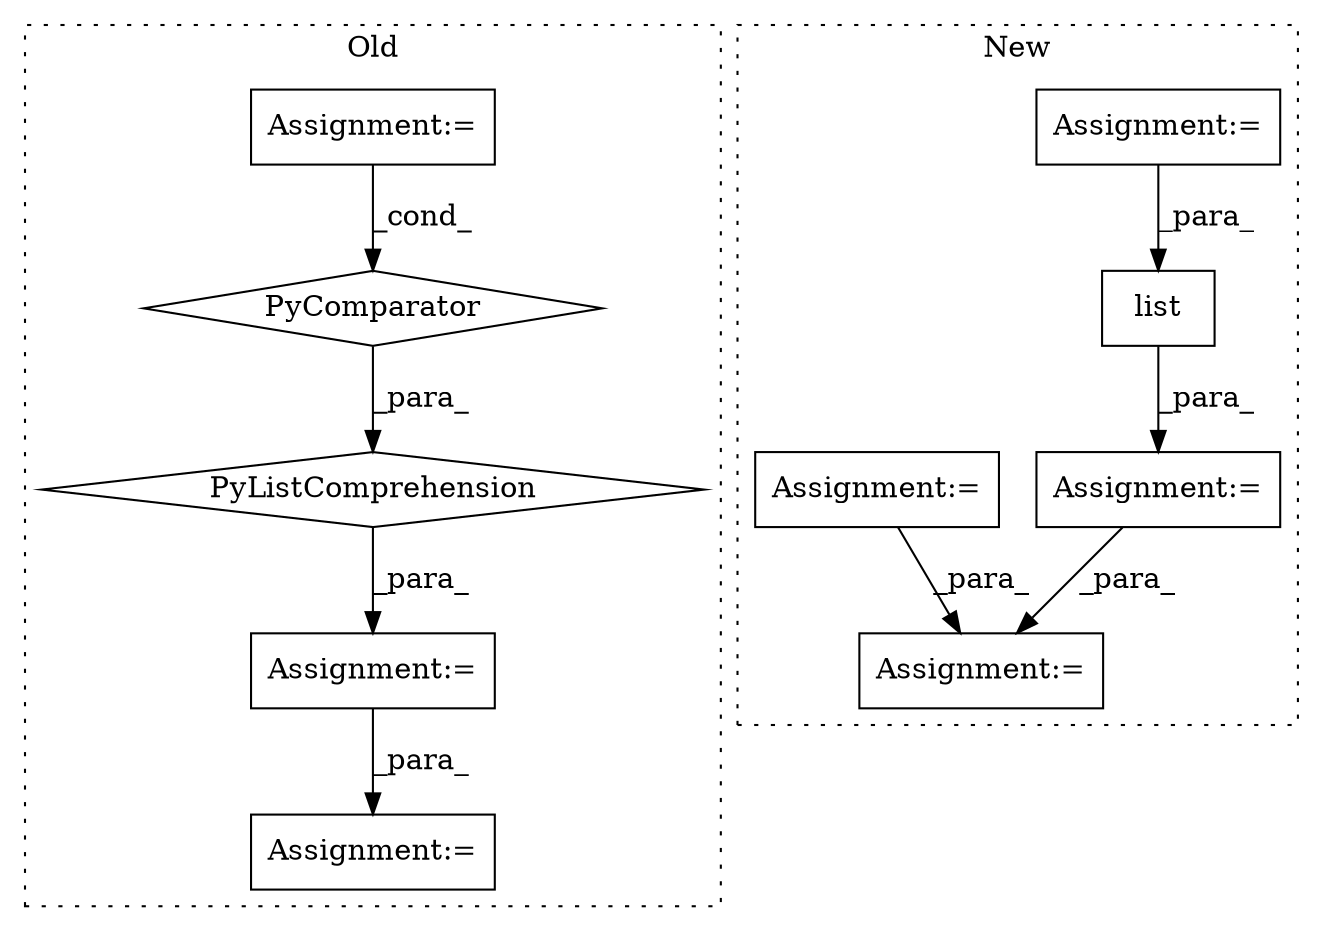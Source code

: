 digraph G {
subgraph cluster0 {
1 [label="PyComparator" a="113" s="6589" l="20" shape="diamond"];
3 [label="Assignment:=" a="7" s="6589" l="20" shape="box"];
4 [label="PyListComprehension" a="109" s="6498" l="119" shape="diamond"];
5 [label="Assignment:=" a="7" s="6622" l="1" shape="box"];
10 [label="Assignment:=" a="7" s="6482" l="16" shape="box"];
label = "Old";
style="dotted";
}
subgraph cluster1 {
2 [label="list" a="32" s="8326,8360" l="5,1" shape="box"];
6 [label="Assignment:=" a="7" s="8371" l="1" shape="box"];
7 [label="Assignment:=" a="7" s="7637" l="5" shape="box"];
8 [label="Assignment:=" a="7" s="8325" l="1" shape="box"];
9 [label="Assignment:=" a="7" s="7869" l="12" shape="box"];
label = "New";
style="dotted";
}
1 -> 4 [label="_para_"];
2 -> 8 [label="_para_"];
3 -> 1 [label="_cond_"];
4 -> 10 [label="_para_"];
7 -> 2 [label="_para_"];
8 -> 6 [label="_para_"];
9 -> 6 [label="_para_"];
10 -> 5 [label="_para_"];
}